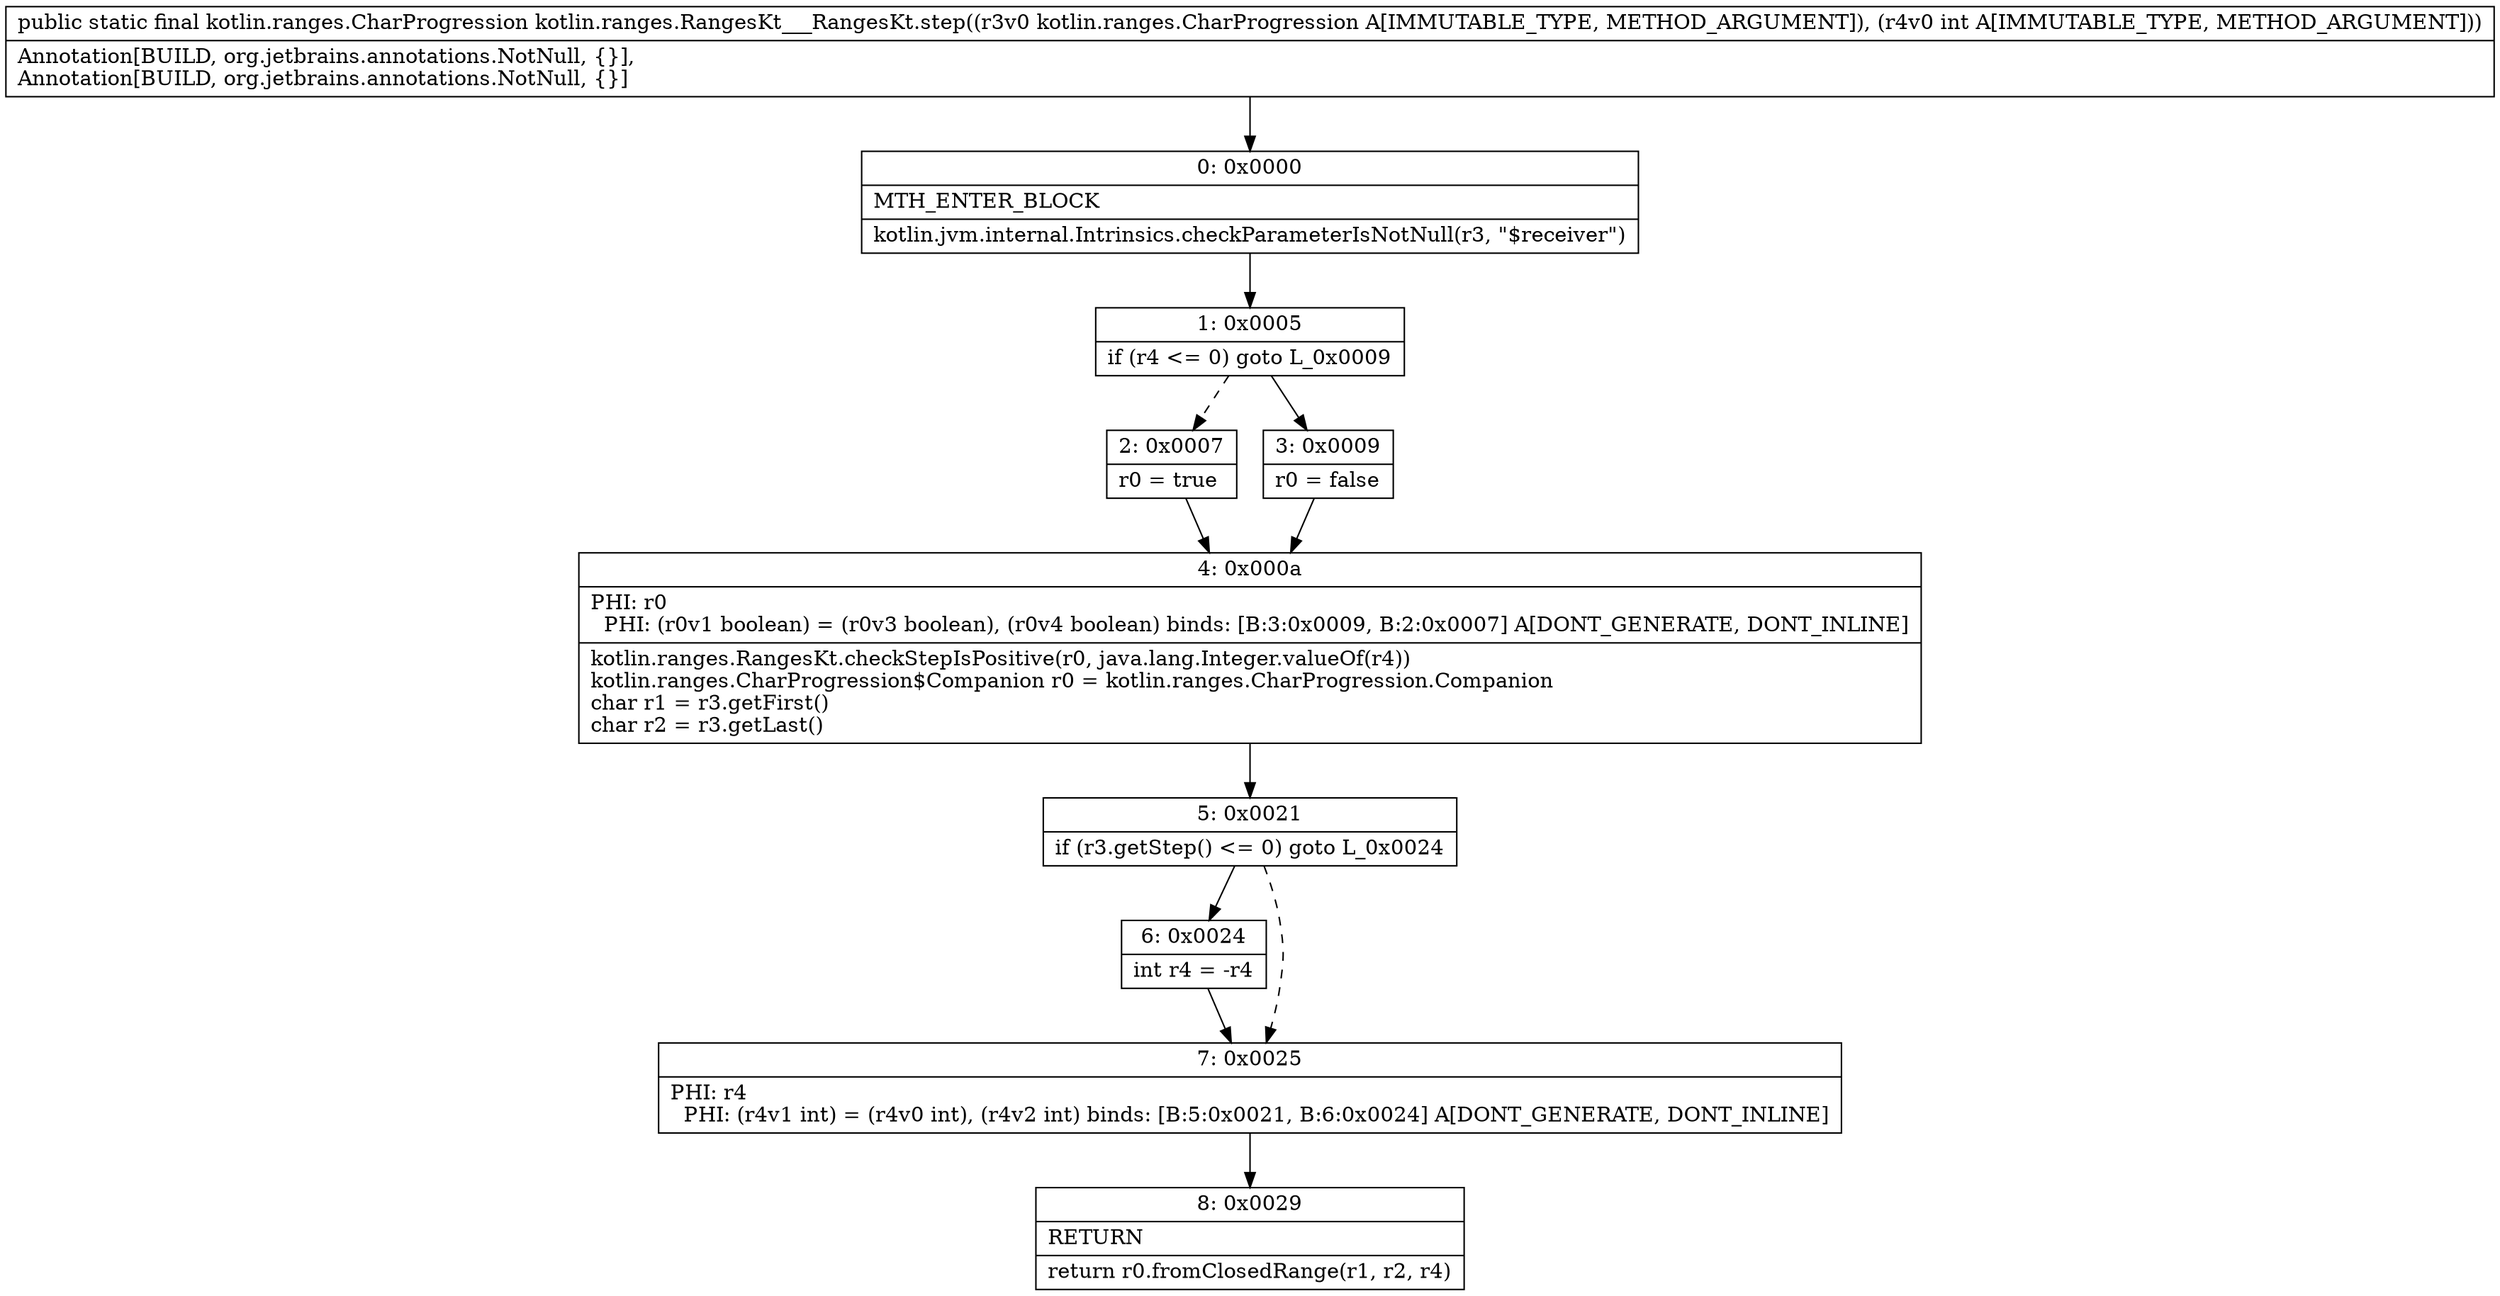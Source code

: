 digraph "CFG forkotlin.ranges.RangesKt___RangesKt.step(Lkotlin\/ranges\/CharProgression;I)Lkotlin\/ranges\/CharProgression;" {
Node_0 [shape=record,label="{0\:\ 0x0000|MTH_ENTER_BLOCK\l|kotlin.jvm.internal.Intrinsics.checkParameterIsNotNull(r3, \"$receiver\")\l}"];
Node_1 [shape=record,label="{1\:\ 0x0005|if (r4 \<= 0) goto L_0x0009\l}"];
Node_2 [shape=record,label="{2\:\ 0x0007|r0 = true\l}"];
Node_3 [shape=record,label="{3\:\ 0x0009|r0 = false\l}"];
Node_4 [shape=record,label="{4\:\ 0x000a|PHI: r0 \l  PHI: (r0v1 boolean) = (r0v3 boolean), (r0v4 boolean) binds: [B:3:0x0009, B:2:0x0007] A[DONT_GENERATE, DONT_INLINE]\l|kotlin.ranges.RangesKt.checkStepIsPositive(r0, java.lang.Integer.valueOf(r4))\lkotlin.ranges.CharProgression$Companion r0 = kotlin.ranges.CharProgression.Companion\lchar r1 = r3.getFirst()\lchar r2 = r3.getLast()\l}"];
Node_5 [shape=record,label="{5\:\ 0x0021|if (r3.getStep() \<= 0) goto L_0x0024\l}"];
Node_6 [shape=record,label="{6\:\ 0x0024|int r4 = \-r4\l}"];
Node_7 [shape=record,label="{7\:\ 0x0025|PHI: r4 \l  PHI: (r4v1 int) = (r4v0 int), (r4v2 int) binds: [B:5:0x0021, B:6:0x0024] A[DONT_GENERATE, DONT_INLINE]\l}"];
Node_8 [shape=record,label="{8\:\ 0x0029|RETURN\l|return r0.fromClosedRange(r1, r2, r4)\l}"];
MethodNode[shape=record,label="{public static final kotlin.ranges.CharProgression kotlin.ranges.RangesKt___RangesKt.step((r3v0 kotlin.ranges.CharProgression A[IMMUTABLE_TYPE, METHOD_ARGUMENT]), (r4v0 int A[IMMUTABLE_TYPE, METHOD_ARGUMENT]))  | Annotation[BUILD, org.jetbrains.annotations.NotNull, \{\}], \lAnnotation[BUILD, org.jetbrains.annotations.NotNull, \{\}]\l}"];
MethodNode -> Node_0;
Node_0 -> Node_1;
Node_1 -> Node_2[style=dashed];
Node_1 -> Node_3;
Node_2 -> Node_4;
Node_3 -> Node_4;
Node_4 -> Node_5;
Node_5 -> Node_6;
Node_5 -> Node_7[style=dashed];
Node_6 -> Node_7;
Node_7 -> Node_8;
}

